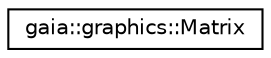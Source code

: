 digraph G
{
  edge [fontname="Helvetica",fontsize="10",labelfontname="Helvetica",labelfontsize="10"];
  node [fontname="Helvetica",fontsize="10",shape=record];
  rankdir=LR;
  Node1 [label="gaia::graphics::Matrix",height=0.2,width=0.4,color="black", fillcolor="white", style="filled",URL="$dc/dd9/classgaia_1_1graphics_1_1_matrix.html",tooltip="The Matrix class holds a 3x3 matrix for transforming coordinates."];
}
